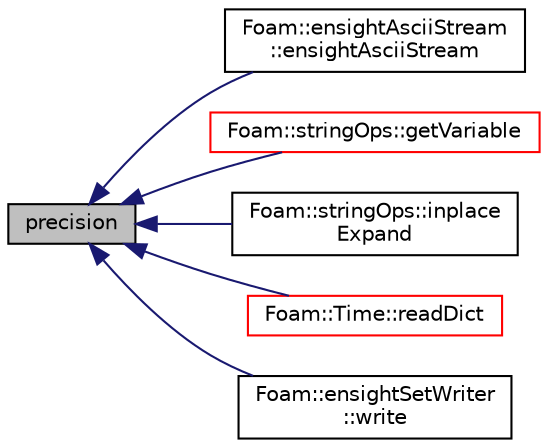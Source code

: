 digraph "precision"
{
  bgcolor="transparent";
  edge [fontname="Helvetica",fontsize="10",labelfontname="Helvetica",labelfontsize="10"];
  node [fontname="Helvetica",fontsize="10",shape=record];
  rankdir="LR";
  Node1 [label="precision",height=0.2,width=0.4,color="black", fillcolor="grey75", style="filled", fontcolor="black"];
  Node1 -> Node2 [dir="back",color="midnightblue",fontsize="10",style="solid",fontname="Helvetica"];
  Node2 [label="Foam::ensightAsciiStream\l::ensightAsciiStream",height=0.2,width=0.4,color="black",URL="$a00636.html#a6054ae07085594d55ff34bd164120b33",tooltip="Construct from components. "];
  Node1 -> Node3 [dir="back",color="midnightblue",fontsize="10",style="solid",fontname="Helvetica"];
  Node3 [label="Foam::stringOps::getVariable",height=0.2,width=0.4,color="red",URL="$a10760.html#a0b683838814d3a93044a72f190d693ed",tooltip="Get dictionary or (optionally) environment variable. "];
  Node1 -> Node4 [dir="back",color="midnightblue",fontsize="10",style="solid",fontname="Helvetica"];
  Node4 [label="Foam::stringOps::inplace\lExpand",height=0.2,width=0.4,color="black",URL="$a10760.html#a7ee8be4ed43cc6718f218bb52d8b9e18",tooltip="Inplace expand occurences of variables according to the dictionary. "];
  Node1 -> Node5 [dir="back",color="midnightblue",fontsize="10",style="solid",fontname="Helvetica"];
  Node5 [label="Foam::Time::readDict",height=0.2,width=0.4,color="red",URL="$a02596.html#a09f8bbb748b599cf713fa2e07ec7e0b4",tooltip="Read the control dictionary and set the write controls etc. "];
  Node1 -> Node6 [dir="back",color="midnightblue",fontsize="10",style="solid",fontname="Helvetica"];
  Node6 [label="Foam::ensightSetWriter\l::write",height=0.2,width=0.4,color="black",URL="$a00651.html#a630f6b7c40da086ca6bfde703206e847",tooltip="General entry point for writing. "];
}
